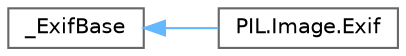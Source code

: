 digraph "Graphical Class Hierarchy"
{
 // LATEX_PDF_SIZE
  bgcolor="transparent";
  edge [fontname=Helvetica,fontsize=10,labelfontname=Helvetica,labelfontsize=10];
  node [fontname=Helvetica,fontsize=10,shape=box,height=0.2,width=0.4];
  rankdir="LR";
  Node0 [id="Node000000",label="_ExifBase",height=0.2,width=0.4,color="grey40", fillcolor="white", style="filled",URL="$d3/dc3/class__ExifBase.html",tooltip=" "];
  Node0 -> Node1 [id="edge2617_Node000000_Node000001",dir="back",color="steelblue1",style="solid",tooltip=" "];
  Node1 [id="Node000001",label="PIL.Image.Exif",height=0.2,width=0.4,color="grey40", fillcolor="white", style="filled",URL="$d5/d98/classPIL_1_1Image_1_1Exif.html",tooltip=" "];
}
